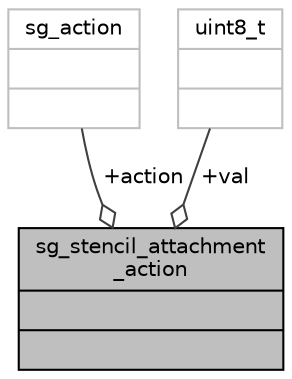 digraph "sg_stencil_attachment_action"
{
 // INTERACTIVE_SVG=YES
  bgcolor="transparent";
  edge [fontname="Helvetica",fontsize="10",labelfontname="Helvetica",labelfontsize="10"];
  node [fontname="Helvetica",fontsize="10",shape=record];
  Node1 [label="{sg_stencil_attachment\l_action\n||}",height=0.2,width=0.4,color="black", fillcolor="grey75", style="filled", fontcolor="black"];
  Node2 -> Node1 [color="grey25",fontsize="10",style="solid",label=" +action" ,arrowhead="odiamond",fontname="Helvetica"];
  Node2 [label="{sg_action\n||}",height=0.2,width=0.4,color="grey75"];
  Node3 -> Node1 [color="grey25",fontsize="10",style="solid",label=" +val" ,arrowhead="odiamond",fontname="Helvetica"];
  Node3 [label="{uint8_t\n||}",height=0.2,width=0.4,color="grey75"];
}
